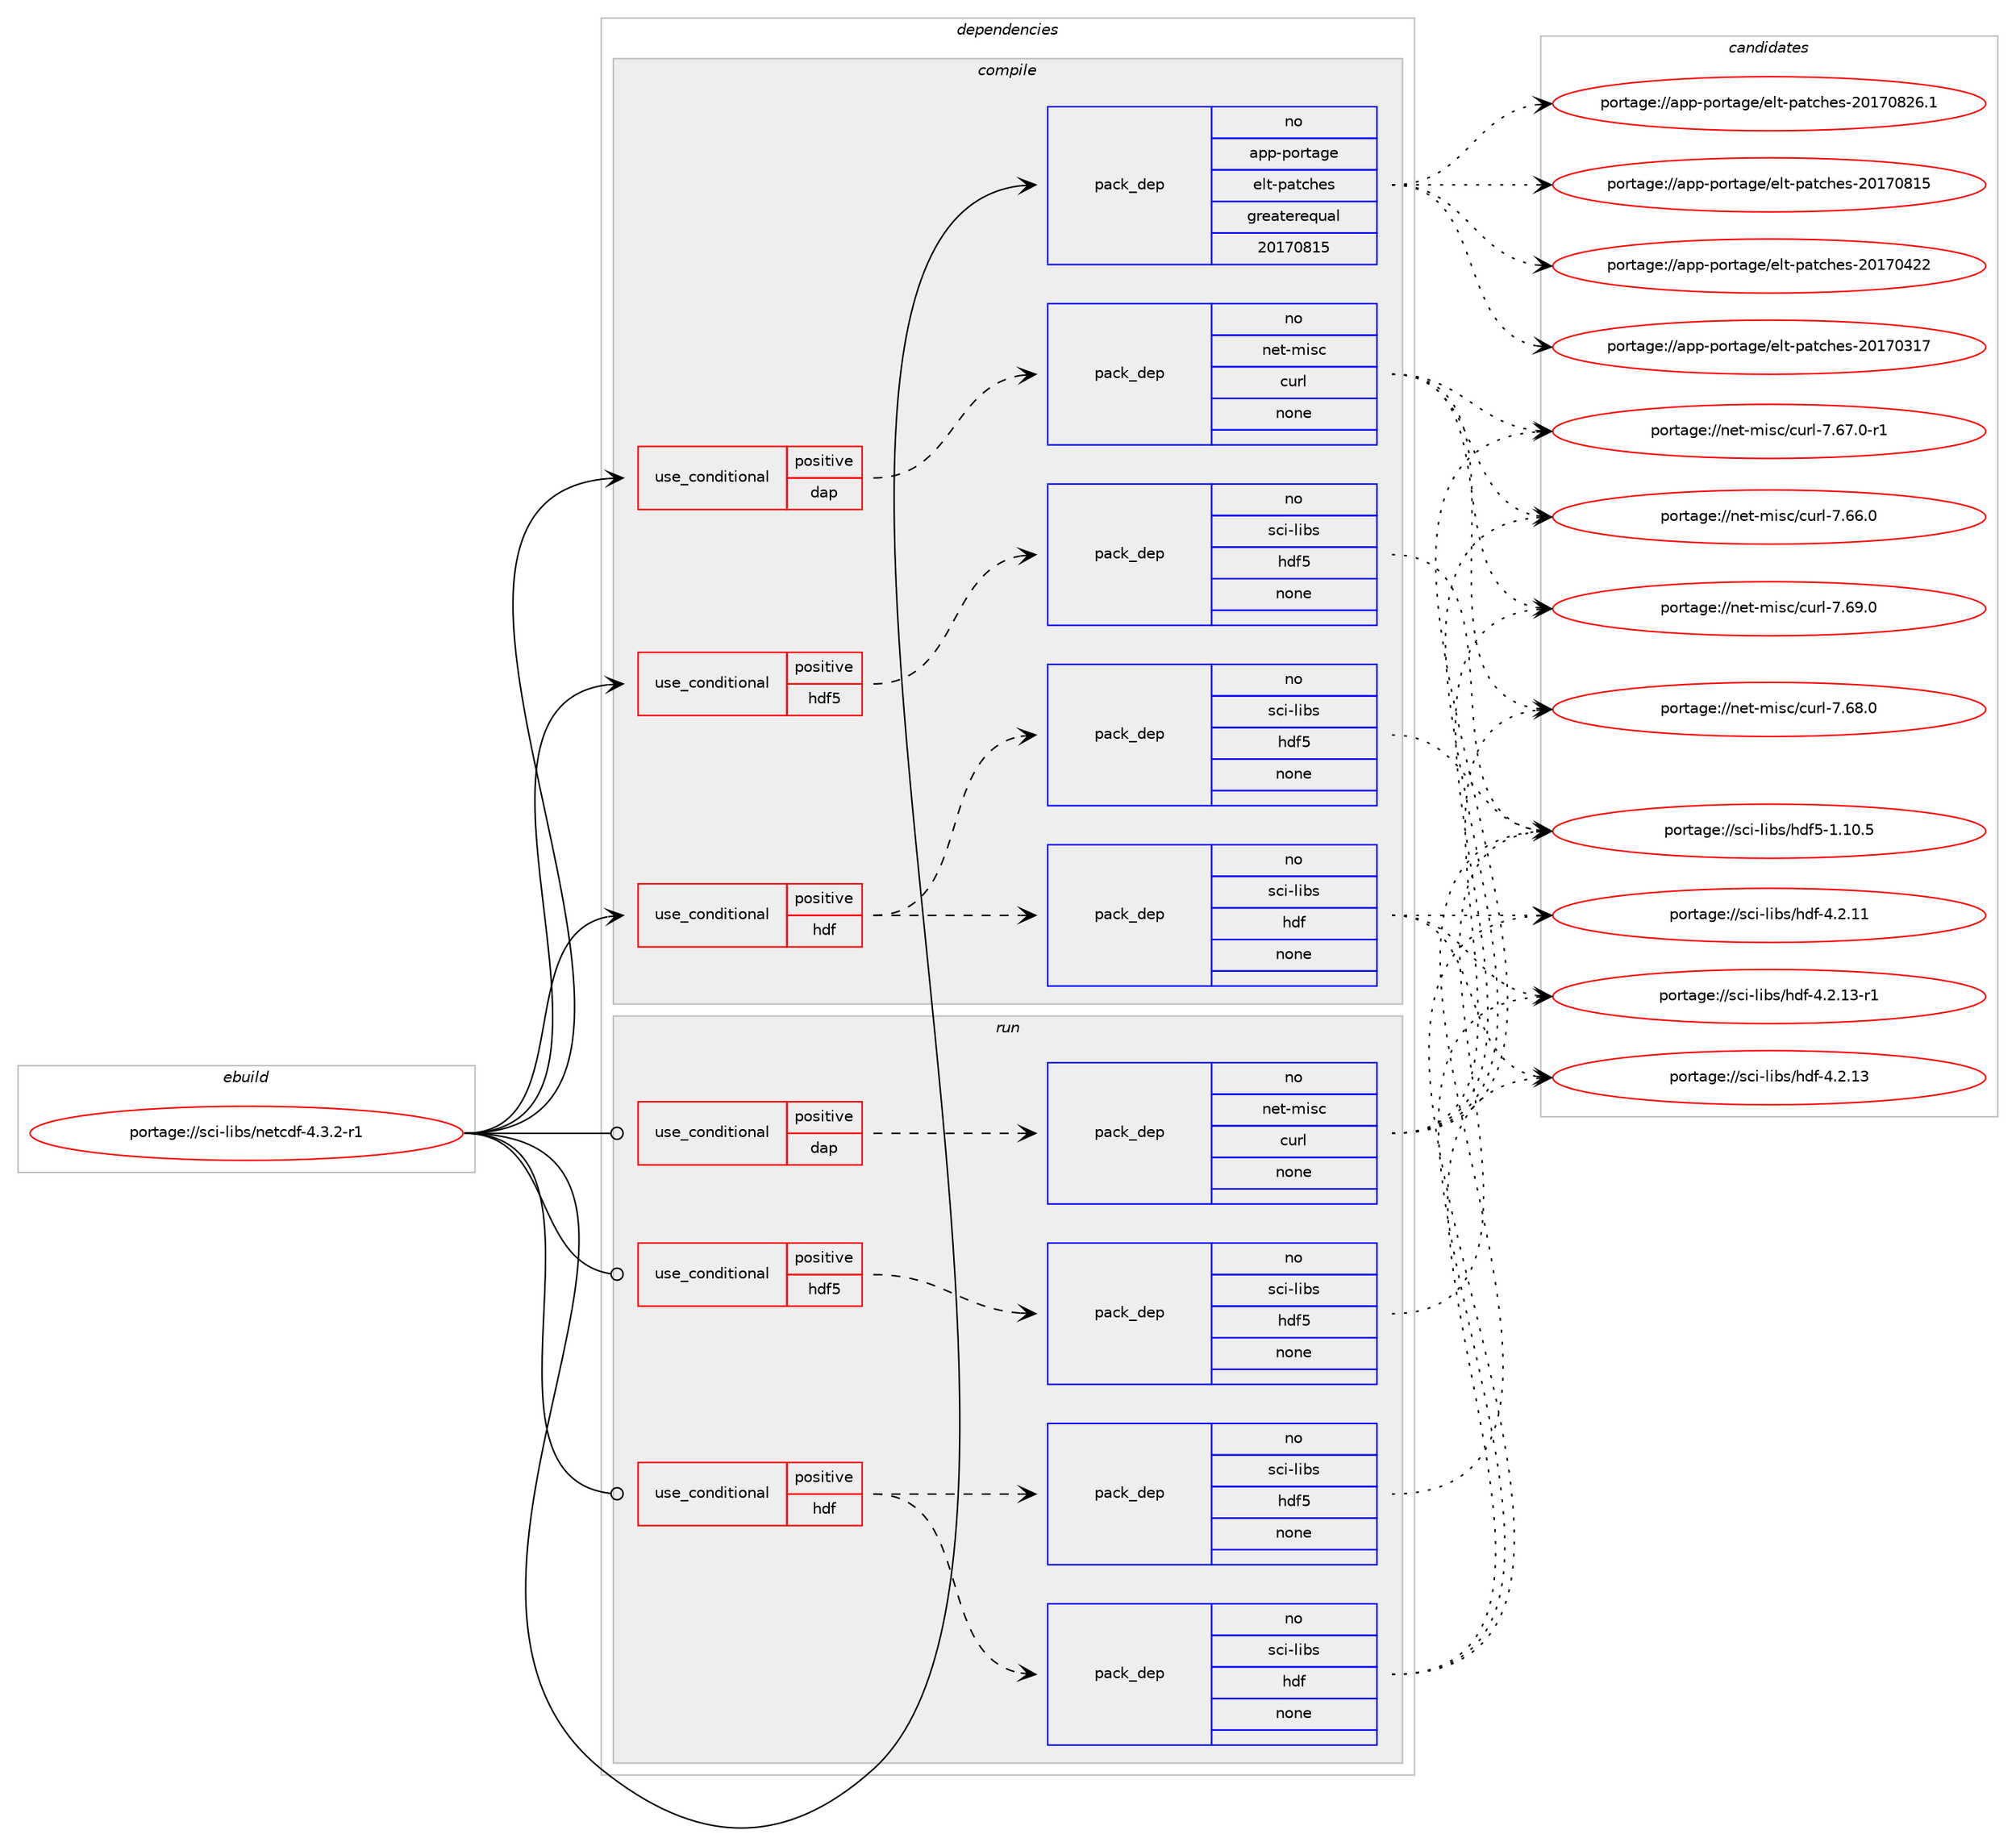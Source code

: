 digraph prolog {

# *************
# Graph options
# *************

newrank=true;
concentrate=true;
compound=true;
graph [rankdir=LR,fontname=Helvetica,fontsize=10,ranksep=1.5];#, ranksep=2.5, nodesep=0.2];
edge  [arrowhead=vee];
node  [fontname=Helvetica,fontsize=10];

# **********
# The ebuild
# **********

subgraph cluster_leftcol {
color=gray;
rank=same;
label=<<i>ebuild</i>>;
id [label="portage://sci-libs/netcdf-4.3.2-r1", color=red, width=4, href="../sci-libs/netcdf-4.3.2-r1.svg"];
}

# ****************
# The dependencies
# ****************

subgraph cluster_midcol {
color=gray;
label=<<i>dependencies</i>>;
subgraph cluster_compile {
fillcolor="#eeeeee";
style=filled;
label=<<i>compile</i>>;
subgraph cond6993 {
dependency38431 [label=<<TABLE BORDER="0" CELLBORDER="1" CELLSPACING="0" CELLPADDING="4"><TR><TD ROWSPAN="3" CELLPADDING="10">use_conditional</TD></TR><TR><TD>positive</TD></TR><TR><TD>dap</TD></TR></TABLE>>, shape=none, color=red];
subgraph pack30622 {
dependency38432 [label=<<TABLE BORDER="0" CELLBORDER="1" CELLSPACING="0" CELLPADDING="4" WIDTH="220"><TR><TD ROWSPAN="6" CELLPADDING="30">pack_dep</TD></TR><TR><TD WIDTH="110">no</TD></TR><TR><TD>net-misc</TD></TR><TR><TD>curl</TD></TR><TR><TD>none</TD></TR><TR><TD></TD></TR></TABLE>>, shape=none, color=blue];
}
dependency38431:e -> dependency38432:w [weight=20,style="dashed",arrowhead="vee"];
}
id:e -> dependency38431:w [weight=20,style="solid",arrowhead="vee"];
subgraph cond6994 {
dependency38433 [label=<<TABLE BORDER="0" CELLBORDER="1" CELLSPACING="0" CELLPADDING="4"><TR><TD ROWSPAN="3" CELLPADDING="10">use_conditional</TD></TR><TR><TD>positive</TD></TR><TR><TD>hdf</TD></TR></TABLE>>, shape=none, color=red];
subgraph pack30623 {
dependency38434 [label=<<TABLE BORDER="0" CELLBORDER="1" CELLSPACING="0" CELLPADDING="4" WIDTH="220"><TR><TD ROWSPAN="6" CELLPADDING="30">pack_dep</TD></TR><TR><TD WIDTH="110">no</TD></TR><TR><TD>sci-libs</TD></TR><TR><TD>hdf</TD></TR><TR><TD>none</TD></TR><TR><TD></TD></TR></TABLE>>, shape=none, color=blue];
}
dependency38433:e -> dependency38434:w [weight=20,style="dashed",arrowhead="vee"];
subgraph pack30624 {
dependency38435 [label=<<TABLE BORDER="0" CELLBORDER="1" CELLSPACING="0" CELLPADDING="4" WIDTH="220"><TR><TD ROWSPAN="6" CELLPADDING="30">pack_dep</TD></TR><TR><TD WIDTH="110">no</TD></TR><TR><TD>sci-libs</TD></TR><TR><TD>hdf5</TD></TR><TR><TD>none</TD></TR><TR><TD></TD></TR></TABLE>>, shape=none, color=blue];
}
dependency38433:e -> dependency38435:w [weight=20,style="dashed",arrowhead="vee"];
}
id:e -> dependency38433:w [weight=20,style="solid",arrowhead="vee"];
subgraph cond6995 {
dependency38436 [label=<<TABLE BORDER="0" CELLBORDER="1" CELLSPACING="0" CELLPADDING="4"><TR><TD ROWSPAN="3" CELLPADDING="10">use_conditional</TD></TR><TR><TD>positive</TD></TR><TR><TD>hdf5</TD></TR></TABLE>>, shape=none, color=red];
subgraph pack30625 {
dependency38437 [label=<<TABLE BORDER="0" CELLBORDER="1" CELLSPACING="0" CELLPADDING="4" WIDTH="220"><TR><TD ROWSPAN="6" CELLPADDING="30">pack_dep</TD></TR><TR><TD WIDTH="110">no</TD></TR><TR><TD>sci-libs</TD></TR><TR><TD>hdf5</TD></TR><TR><TD>none</TD></TR><TR><TD></TD></TR></TABLE>>, shape=none, color=blue];
}
dependency38436:e -> dependency38437:w [weight=20,style="dashed",arrowhead="vee"];
}
id:e -> dependency38436:w [weight=20,style="solid",arrowhead="vee"];
subgraph pack30626 {
dependency38438 [label=<<TABLE BORDER="0" CELLBORDER="1" CELLSPACING="0" CELLPADDING="4" WIDTH="220"><TR><TD ROWSPAN="6" CELLPADDING="30">pack_dep</TD></TR><TR><TD WIDTH="110">no</TD></TR><TR><TD>app-portage</TD></TR><TR><TD>elt-patches</TD></TR><TR><TD>greaterequal</TD></TR><TR><TD>20170815</TD></TR></TABLE>>, shape=none, color=blue];
}
id:e -> dependency38438:w [weight=20,style="solid",arrowhead="vee"];
}
subgraph cluster_compileandrun {
fillcolor="#eeeeee";
style=filled;
label=<<i>compile and run</i>>;
}
subgraph cluster_run {
fillcolor="#eeeeee";
style=filled;
label=<<i>run</i>>;
subgraph cond6996 {
dependency38439 [label=<<TABLE BORDER="0" CELLBORDER="1" CELLSPACING="0" CELLPADDING="4"><TR><TD ROWSPAN="3" CELLPADDING="10">use_conditional</TD></TR><TR><TD>positive</TD></TR><TR><TD>dap</TD></TR></TABLE>>, shape=none, color=red];
subgraph pack30627 {
dependency38440 [label=<<TABLE BORDER="0" CELLBORDER="1" CELLSPACING="0" CELLPADDING="4" WIDTH="220"><TR><TD ROWSPAN="6" CELLPADDING="30">pack_dep</TD></TR><TR><TD WIDTH="110">no</TD></TR><TR><TD>net-misc</TD></TR><TR><TD>curl</TD></TR><TR><TD>none</TD></TR><TR><TD></TD></TR></TABLE>>, shape=none, color=blue];
}
dependency38439:e -> dependency38440:w [weight=20,style="dashed",arrowhead="vee"];
}
id:e -> dependency38439:w [weight=20,style="solid",arrowhead="odot"];
subgraph cond6997 {
dependency38441 [label=<<TABLE BORDER="0" CELLBORDER="1" CELLSPACING="0" CELLPADDING="4"><TR><TD ROWSPAN="3" CELLPADDING="10">use_conditional</TD></TR><TR><TD>positive</TD></TR><TR><TD>hdf</TD></TR></TABLE>>, shape=none, color=red];
subgraph pack30628 {
dependency38442 [label=<<TABLE BORDER="0" CELLBORDER="1" CELLSPACING="0" CELLPADDING="4" WIDTH="220"><TR><TD ROWSPAN="6" CELLPADDING="30">pack_dep</TD></TR><TR><TD WIDTH="110">no</TD></TR><TR><TD>sci-libs</TD></TR><TR><TD>hdf</TD></TR><TR><TD>none</TD></TR><TR><TD></TD></TR></TABLE>>, shape=none, color=blue];
}
dependency38441:e -> dependency38442:w [weight=20,style="dashed",arrowhead="vee"];
subgraph pack30629 {
dependency38443 [label=<<TABLE BORDER="0" CELLBORDER="1" CELLSPACING="0" CELLPADDING="4" WIDTH="220"><TR><TD ROWSPAN="6" CELLPADDING="30">pack_dep</TD></TR><TR><TD WIDTH="110">no</TD></TR><TR><TD>sci-libs</TD></TR><TR><TD>hdf5</TD></TR><TR><TD>none</TD></TR><TR><TD></TD></TR></TABLE>>, shape=none, color=blue];
}
dependency38441:e -> dependency38443:w [weight=20,style="dashed",arrowhead="vee"];
}
id:e -> dependency38441:w [weight=20,style="solid",arrowhead="odot"];
subgraph cond6998 {
dependency38444 [label=<<TABLE BORDER="0" CELLBORDER="1" CELLSPACING="0" CELLPADDING="4"><TR><TD ROWSPAN="3" CELLPADDING="10">use_conditional</TD></TR><TR><TD>positive</TD></TR><TR><TD>hdf5</TD></TR></TABLE>>, shape=none, color=red];
subgraph pack30630 {
dependency38445 [label=<<TABLE BORDER="0" CELLBORDER="1" CELLSPACING="0" CELLPADDING="4" WIDTH="220"><TR><TD ROWSPAN="6" CELLPADDING="30">pack_dep</TD></TR><TR><TD WIDTH="110">no</TD></TR><TR><TD>sci-libs</TD></TR><TR><TD>hdf5</TD></TR><TR><TD>none</TD></TR><TR><TD></TD></TR></TABLE>>, shape=none, color=blue];
}
dependency38444:e -> dependency38445:w [weight=20,style="dashed",arrowhead="vee"];
}
id:e -> dependency38444:w [weight=20,style="solid",arrowhead="odot"];
}
}

# **************
# The candidates
# **************

subgraph cluster_choices {
rank=same;
color=gray;
label=<<i>candidates</i>>;

subgraph choice30622 {
color=black;
nodesep=1;
choice1101011164510910511599479911711410845554654574648 [label="portage://net-misc/curl-7.69.0", color=red, width=4,href="../net-misc/curl-7.69.0.svg"];
choice1101011164510910511599479911711410845554654564648 [label="portage://net-misc/curl-7.68.0", color=red, width=4,href="../net-misc/curl-7.68.0.svg"];
choice11010111645109105115994799117114108455546545546484511449 [label="portage://net-misc/curl-7.67.0-r1", color=red, width=4,href="../net-misc/curl-7.67.0-r1.svg"];
choice1101011164510910511599479911711410845554654544648 [label="portage://net-misc/curl-7.66.0", color=red, width=4,href="../net-misc/curl-7.66.0.svg"];
dependency38432:e -> choice1101011164510910511599479911711410845554654574648:w [style=dotted,weight="100"];
dependency38432:e -> choice1101011164510910511599479911711410845554654564648:w [style=dotted,weight="100"];
dependency38432:e -> choice11010111645109105115994799117114108455546545546484511449:w [style=dotted,weight="100"];
dependency38432:e -> choice1101011164510910511599479911711410845554654544648:w [style=dotted,weight="100"];
}
subgraph choice30623 {
color=black;
nodesep=1;
choice11599105451081059811547104100102455246504649514511449 [label="portage://sci-libs/hdf-4.2.13-r1", color=red, width=4,href="../sci-libs/hdf-4.2.13-r1.svg"];
choice1159910545108105981154710410010245524650464951 [label="portage://sci-libs/hdf-4.2.13", color=red, width=4,href="../sci-libs/hdf-4.2.13.svg"];
choice1159910545108105981154710410010245524650464949 [label="portage://sci-libs/hdf-4.2.11", color=red, width=4,href="../sci-libs/hdf-4.2.11.svg"];
dependency38434:e -> choice11599105451081059811547104100102455246504649514511449:w [style=dotted,weight="100"];
dependency38434:e -> choice1159910545108105981154710410010245524650464951:w [style=dotted,weight="100"];
dependency38434:e -> choice1159910545108105981154710410010245524650464949:w [style=dotted,weight="100"];
}
subgraph choice30624 {
color=black;
nodesep=1;
choice115991054510810598115471041001025345494649484653 [label="portage://sci-libs/hdf5-1.10.5", color=red, width=4,href="../sci-libs/hdf5-1.10.5.svg"];
dependency38435:e -> choice115991054510810598115471041001025345494649484653:w [style=dotted,weight="100"];
}
subgraph choice30625 {
color=black;
nodesep=1;
choice115991054510810598115471041001025345494649484653 [label="portage://sci-libs/hdf5-1.10.5", color=red, width=4,href="../sci-libs/hdf5-1.10.5.svg"];
dependency38437:e -> choice115991054510810598115471041001025345494649484653:w [style=dotted,weight="100"];
}
subgraph choice30626 {
color=black;
nodesep=1;
choice971121124511211111411697103101471011081164511297116991041011154550484955485650544649 [label="portage://app-portage/elt-patches-20170826.1", color=red, width=4,href="../app-portage/elt-patches-20170826.1.svg"];
choice97112112451121111141169710310147101108116451129711699104101115455048495548564953 [label="portage://app-portage/elt-patches-20170815", color=red, width=4,href="../app-portage/elt-patches-20170815.svg"];
choice97112112451121111141169710310147101108116451129711699104101115455048495548525050 [label="portage://app-portage/elt-patches-20170422", color=red, width=4,href="../app-portage/elt-patches-20170422.svg"];
choice97112112451121111141169710310147101108116451129711699104101115455048495548514955 [label="portage://app-portage/elt-patches-20170317", color=red, width=4,href="../app-portage/elt-patches-20170317.svg"];
dependency38438:e -> choice971121124511211111411697103101471011081164511297116991041011154550484955485650544649:w [style=dotted,weight="100"];
dependency38438:e -> choice97112112451121111141169710310147101108116451129711699104101115455048495548564953:w [style=dotted,weight="100"];
dependency38438:e -> choice97112112451121111141169710310147101108116451129711699104101115455048495548525050:w [style=dotted,weight="100"];
dependency38438:e -> choice97112112451121111141169710310147101108116451129711699104101115455048495548514955:w [style=dotted,weight="100"];
}
subgraph choice30627 {
color=black;
nodesep=1;
choice1101011164510910511599479911711410845554654574648 [label="portage://net-misc/curl-7.69.0", color=red, width=4,href="../net-misc/curl-7.69.0.svg"];
choice1101011164510910511599479911711410845554654564648 [label="portage://net-misc/curl-7.68.0", color=red, width=4,href="../net-misc/curl-7.68.0.svg"];
choice11010111645109105115994799117114108455546545546484511449 [label="portage://net-misc/curl-7.67.0-r1", color=red, width=4,href="../net-misc/curl-7.67.0-r1.svg"];
choice1101011164510910511599479911711410845554654544648 [label="portage://net-misc/curl-7.66.0", color=red, width=4,href="../net-misc/curl-7.66.0.svg"];
dependency38440:e -> choice1101011164510910511599479911711410845554654574648:w [style=dotted,weight="100"];
dependency38440:e -> choice1101011164510910511599479911711410845554654564648:w [style=dotted,weight="100"];
dependency38440:e -> choice11010111645109105115994799117114108455546545546484511449:w [style=dotted,weight="100"];
dependency38440:e -> choice1101011164510910511599479911711410845554654544648:w [style=dotted,weight="100"];
}
subgraph choice30628 {
color=black;
nodesep=1;
choice11599105451081059811547104100102455246504649514511449 [label="portage://sci-libs/hdf-4.2.13-r1", color=red, width=4,href="../sci-libs/hdf-4.2.13-r1.svg"];
choice1159910545108105981154710410010245524650464951 [label="portage://sci-libs/hdf-4.2.13", color=red, width=4,href="../sci-libs/hdf-4.2.13.svg"];
choice1159910545108105981154710410010245524650464949 [label="portage://sci-libs/hdf-4.2.11", color=red, width=4,href="../sci-libs/hdf-4.2.11.svg"];
dependency38442:e -> choice11599105451081059811547104100102455246504649514511449:w [style=dotted,weight="100"];
dependency38442:e -> choice1159910545108105981154710410010245524650464951:w [style=dotted,weight="100"];
dependency38442:e -> choice1159910545108105981154710410010245524650464949:w [style=dotted,weight="100"];
}
subgraph choice30629 {
color=black;
nodesep=1;
choice115991054510810598115471041001025345494649484653 [label="portage://sci-libs/hdf5-1.10.5", color=red, width=4,href="../sci-libs/hdf5-1.10.5.svg"];
dependency38443:e -> choice115991054510810598115471041001025345494649484653:w [style=dotted,weight="100"];
}
subgraph choice30630 {
color=black;
nodesep=1;
choice115991054510810598115471041001025345494649484653 [label="portage://sci-libs/hdf5-1.10.5", color=red, width=4,href="../sci-libs/hdf5-1.10.5.svg"];
dependency38445:e -> choice115991054510810598115471041001025345494649484653:w [style=dotted,weight="100"];
}
}

}

